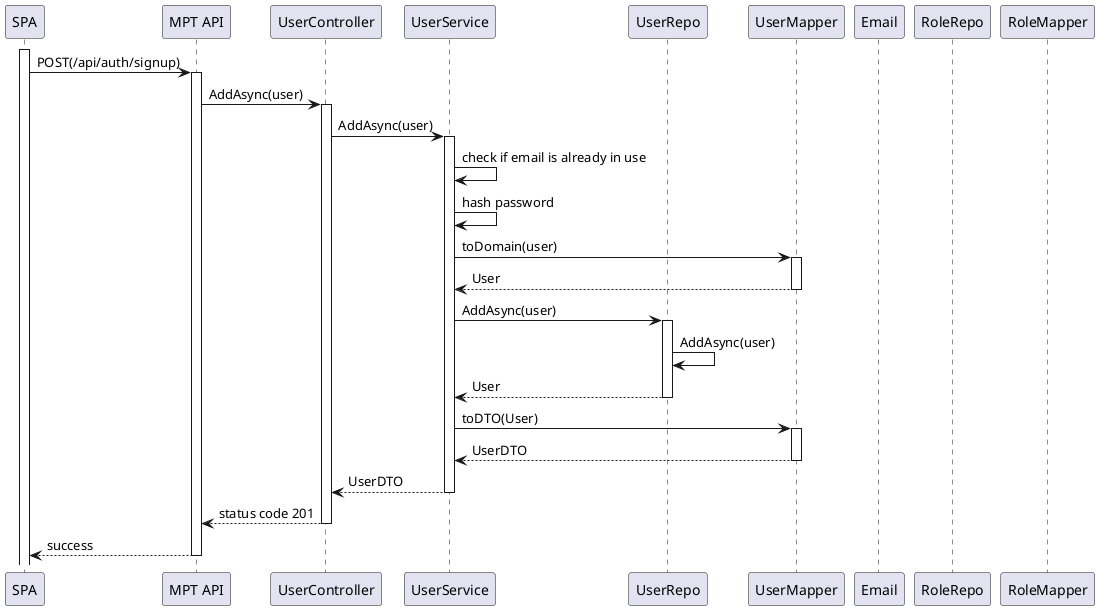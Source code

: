 @startuml
participant SPA
participant "MPT API" as API
participant "UserController" as Ctrl
participant "UserService" as Srv
participant "UserRepo" as Repo
participant "UserMapper" as Map
participant "Email" as Email
participant "RoleRepo" as rr
participant "RoleMapper" as rm

activate SPA
SPA -> API: POST(/api/auth/signup)
activate API


API -> Ctrl: AddAsync(user)
activate Ctrl

Ctrl -> Srv: AddAsync(user)
activate Srv

Srv -> Srv: check if email is already in use

Srv -> Srv: hash password

Srv -> Map: toDomain(user)
activate Map
Map --> Srv: User
deactivate Map

Srv -> Repo: AddAsync(user)
activate Repo
Repo -> Repo: AddAsync(user)
Repo --> Srv: User
deactivate Repo

Srv -> Map: toDTO(User)
activate Map
Map --> Srv: UserDTO
deactivate Map

Srv --> Ctrl: UserDTO
deactivate Srv

Ctrl --> API: status code 201
deactivate Ctrl

API --> SPA: success
deactivate API



@enduml
